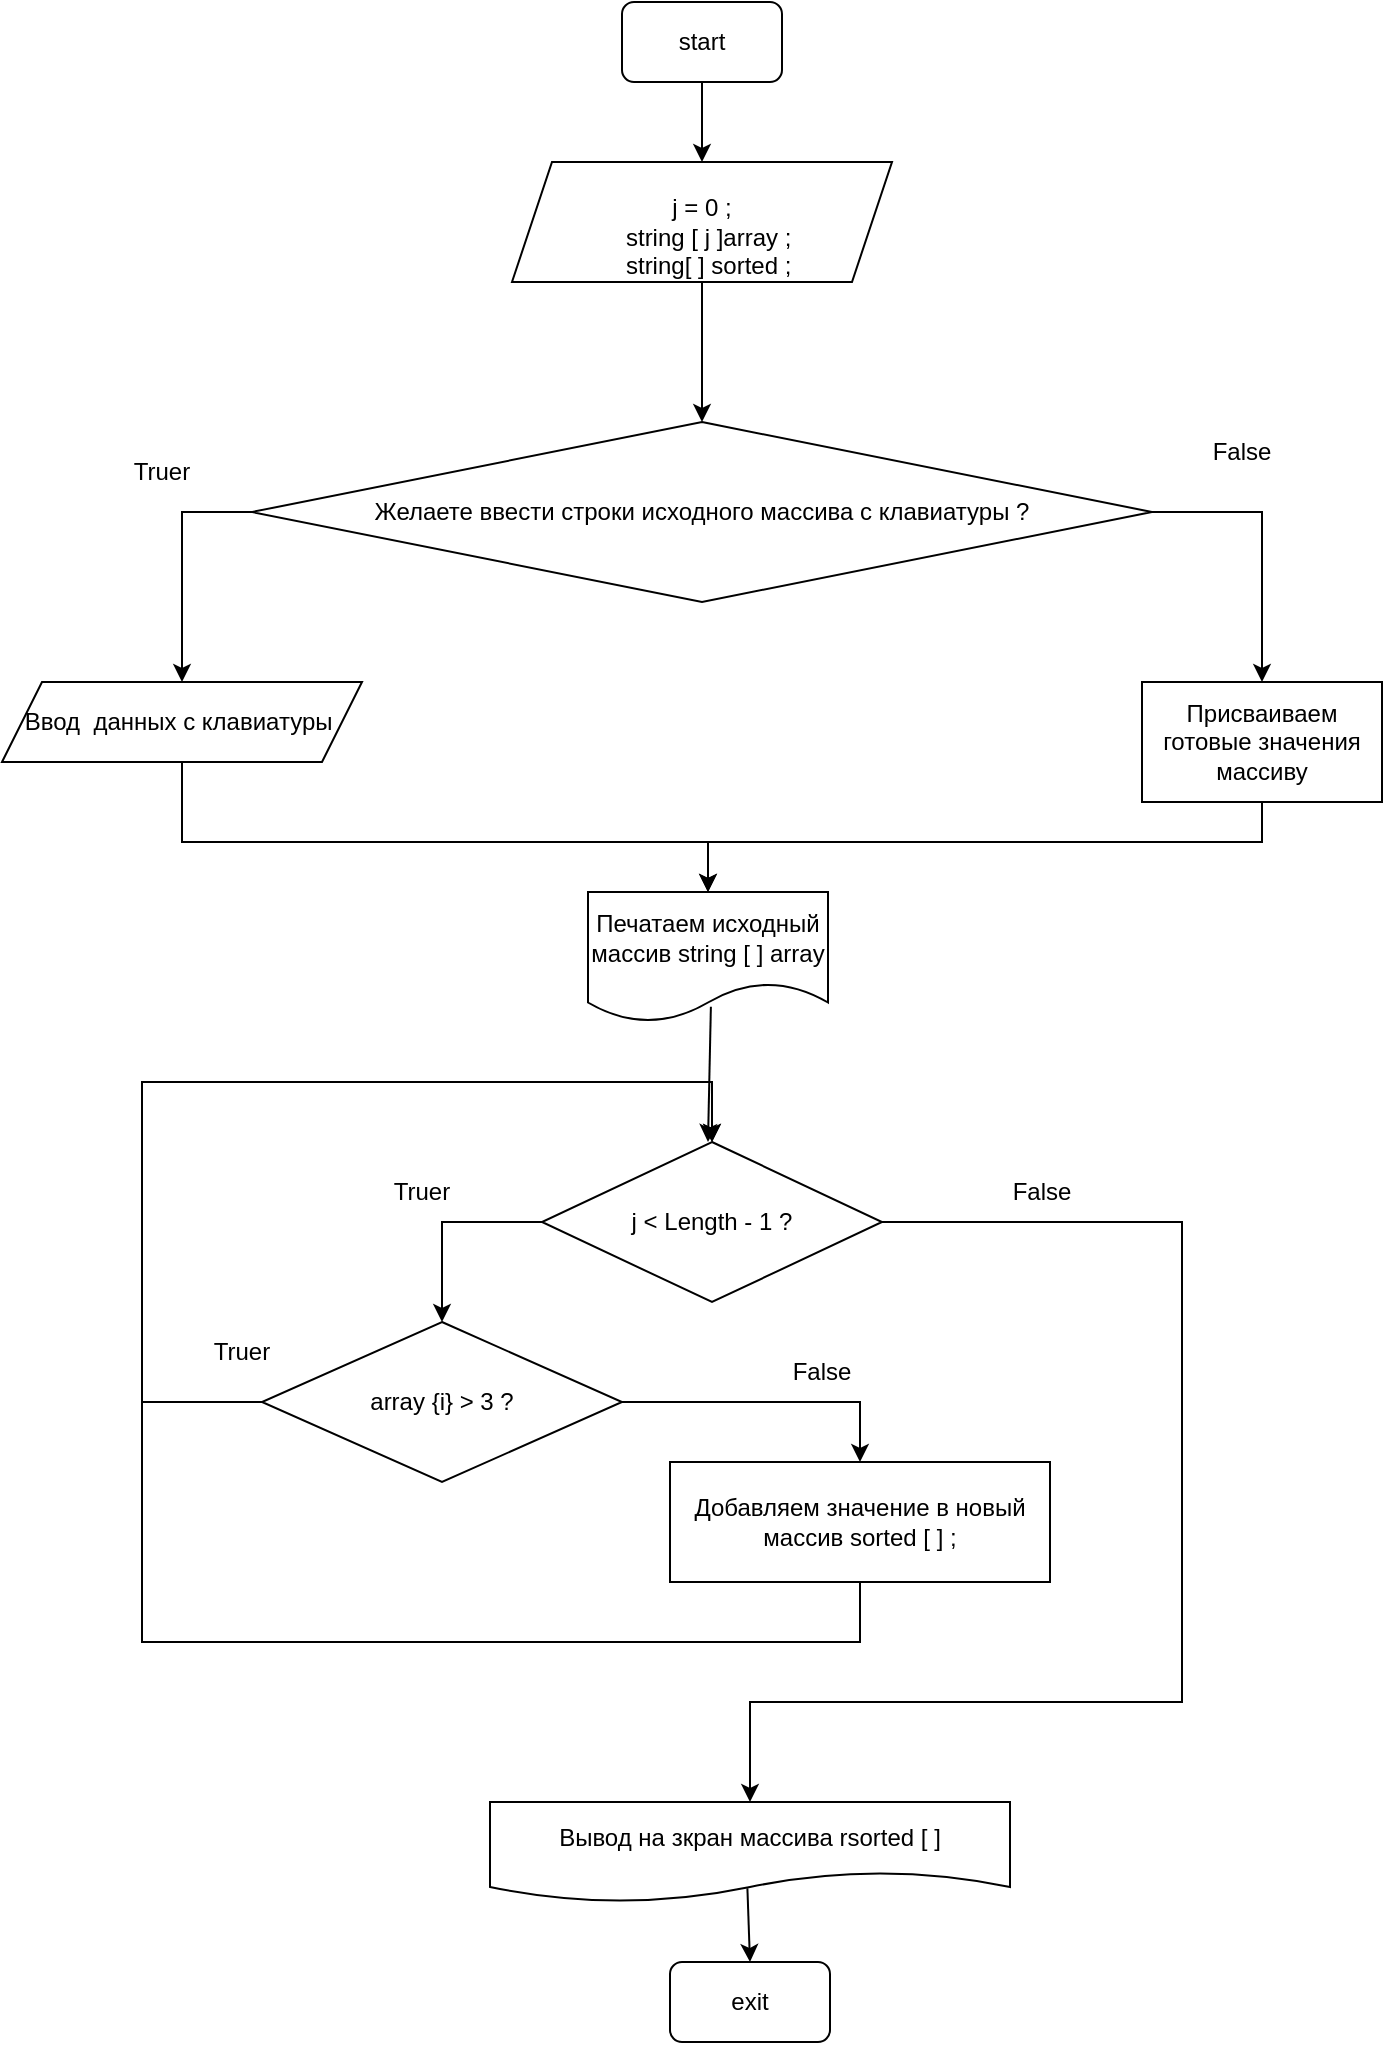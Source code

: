 <mxfile version="21.6.8" type="device">
  <diagram id="C5RBs43oDa-KdzZeNtuy" name="Page-1">
    <mxGraphModel dx="784" dy="589" grid="1" gridSize="10" guides="1" tooltips="1" connect="1" arrows="1" fold="1" page="1" pageScale="1" pageWidth="827" pageHeight="1169" math="0" shadow="0">
      <root>
        <mxCell id="WIyWlLk6GJQsqaUBKTNV-0" />
        <mxCell id="WIyWlLk6GJQsqaUBKTNV-1" parent="WIyWlLk6GJQsqaUBKTNV-0" />
        <mxCell id="_0gkZcLQSSdci-LHx_5b-1" value="start" style="rounded=1;whiteSpace=wrap;html=1;" parent="WIyWlLk6GJQsqaUBKTNV-1" vertex="1">
          <mxGeometry x="350" y="100" width="80" height="40" as="geometry" />
        </mxCell>
        <mxCell id="_0gkZcLQSSdci-LHx_5b-9" value="&lt;font style=&quot;&quot;&gt;&lt;br&gt;&lt;font style=&quot;font-size: 12px;&quot;&gt;j = 0 ;&lt;br&gt;&amp;nbsp; string [ j ]array ;&lt;br&gt;&amp;nbsp; string[ ] sorted ;&lt;/font&gt;&lt;/font&gt;" style="shape=parallelogram;perimeter=parallelogramPerimeter;whiteSpace=wrap;html=1;fixedSize=1;" parent="WIyWlLk6GJQsqaUBKTNV-1" vertex="1">
          <mxGeometry x="295" y="180" width="190" height="60" as="geometry" />
        </mxCell>
        <mxCell id="_0gkZcLQSSdci-LHx_5b-12" value="Желаете ввести строки исходного массива с клавиатуры ?" style="rhombus;whiteSpace=wrap;html=1;" parent="WIyWlLk6GJQsqaUBKTNV-1" vertex="1">
          <mxGeometry x="165" y="310" width="450" height="90" as="geometry" />
        </mxCell>
        <mxCell id="_0gkZcLQSSdci-LHx_5b-18" style="edgeStyle=orthogonalEdgeStyle;rounded=0;orthogonalLoop=1;jettySize=auto;html=1;exitX=0.5;exitY=1;exitDx=0;exitDy=0;" parent="WIyWlLk6GJQsqaUBKTNV-1" edge="1">
          <mxGeometry relative="1" as="geometry">
            <mxPoint x="392.5" y="875" as="sourcePoint" />
            <mxPoint x="392.5" y="875" as="targetPoint" />
          </mxGeometry>
        </mxCell>
        <mxCell id="_0gkZcLQSSdci-LHx_5b-33" value="Вывод на зкран массива rsorted [ ]" style="shape=document;whiteSpace=wrap;html=1;boundedLbl=1;" parent="WIyWlLk6GJQsqaUBKTNV-1" vertex="1">
          <mxGeometry x="284" y="1000" width="260" height="50" as="geometry" />
        </mxCell>
        <mxCell id="_0gkZcLQSSdci-LHx_5b-34" value="exit" style="rounded=1;whiteSpace=wrap;html=1;" parent="WIyWlLk6GJQsqaUBKTNV-1" vertex="1">
          <mxGeometry x="374" y="1080" width="80" height="40" as="geometry" />
        </mxCell>
        <mxCell id="_0gkZcLQSSdci-LHx_5b-36" value="" style="endArrow=classic;html=1;rounded=0;exitX=0.495;exitY=0.863;exitDx=0;exitDy=0;exitPerimeter=0;entryX=0.5;entryY=0;entryDx=0;entryDy=0;" parent="WIyWlLk6GJQsqaUBKTNV-1" source="_0gkZcLQSSdci-LHx_5b-33" target="_0gkZcLQSSdci-LHx_5b-34" edge="1">
          <mxGeometry width="50" height="50" relative="1" as="geometry">
            <mxPoint x="530" y="930" as="sourcePoint" />
            <mxPoint x="580" y="880" as="targetPoint" />
          </mxGeometry>
        </mxCell>
        <mxCell id="9njiaVPQ9QJeUUoQlHI0-0" value="" style="endArrow=classic;html=1;rounded=0;entryX=0.5;entryY=0;entryDx=0;entryDy=0;exitX=0.5;exitY=1;exitDx=0;exitDy=0;" parent="WIyWlLk6GJQsqaUBKTNV-1" source="_0gkZcLQSSdci-LHx_5b-1" target="_0gkZcLQSSdci-LHx_5b-9" edge="1">
          <mxGeometry width="50" height="50" relative="1" as="geometry">
            <mxPoint x="390.4" y="214.4" as="sourcePoint" />
            <mxPoint x="430" y="280" as="targetPoint" />
          </mxGeometry>
        </mxCell>
        <mxCell id="yilw0eWiS2ek3eIa9h9I-2" value="" style="endArrow=classic;html=1;rounded=0;exitX=0.5;exitY=1;exitDx=0;exitDy=0;entryX=0.5;entryY=0;entryDx=0;entryDy=0;" edge="1" parent="WIyWlLk6GJQsqaUBKTNV-1" source="_0gkZcLQSSdci-LHx_5b-9" target="_0gkZcLQSSdci-LHx_5b-12">
          <mxGeometry width="50" height="50" relative="1" as="geometry">
            <mxPoint x="370" y="430" as="sourcePoint" />
            <mxPoint x="420" y="380" as="targetPoint" />
          </mxGeometry>
        </mxCell>
        <mxCell id="yilw0eWiS2ek3eIa9h9I-6" value="&lt;font style=&quot;font-size: 12px;&quot;&gt;Присваиваем готовые значения массиву&lt;/font&gt;" style="rounded=0;whiteSpace=wrap;html=1;" vertex="1" parent="WIyWlLk6GJQsqaUBKTNV-1">
          <mxGeometry x="610" y="440" width="120" height="60" as="geometry" />
        </mxCell>
        <mxCell id="yilw0eWiS2ek3eIa9h9I-7" value="" style="endArrow=classic;html=1;rounded=0;exitX=0;exitY=0.5;exitDx=0;exitDy=0;entryX=0.5;entryY=0;entryDx=0;entryDy=0;" edge="1" parent="WIyWlLk6GJQsqaUBKTNV-1" source="_0gkZcLQSSdci-LHx_5b-12">
          <mxGeometry width="50" height="50" relative="1" as="geometry">
            <mxPoint x="70" y="250" as="sourcePoint" />
            <mxPoint x="130" y="440" as="targetPoint" />
            <Array as="points">
              <mxPoint x="130" y="355" />
            </Array>
          </mxGeometry>
        </mxCell>
        <mxCell id="yilw0eWiS2ek3eIa9h9I-8" value="" style="endArrow=classic;html=1;rounded=0;exitX=1;exitY=0.5;exitDx=0;exitDy=0;entryX=0.5;entryY=0;entryDx=0;entryDy=0;" edge="1" parent="WIyWlLk6GJQsqaUBKTNV-1" source="_0gkZcLQSSdci-LHx_5b-12" target="yilw0eWiS2ek3eIa9h9I-6">
          <mxGeometry width="50" height="50" relative="1" as="geometry">
            <mxPoint x="690" y="300" as="sourcePoint" />
            <mxPoint x="740" y="250" as="targetPoint" />
            <Array as="points">
              <mxPoint x="670" y="355" />
            </Array>
          </mxGeometry>
        </mxCell>
        <mxCell id="yilw0eWiS2ek3eIa9h9I-9" value="Ввод&amp;nbsp; данных с клавиатуры&amp;nbsp;" style="shape=parallelogram;perimeter=parallelogramPerimeter;whiteSpace=wrap;html=1;fixedSize=1;" vertex="1" parent="WIyWlLk6GJQsqaUBKTNV-1">
          <mxGeometry x="40" y="440" width="180" height="40" as="geometry" />
        </mxCell>
        <mxCell id="yilw0eWiS2ek3eIa9h9I-10" value="Truer" style="text;html=1;strokeColor=none;fillColor=none;align=center;verticalAlign=middle;whiteSpace=wrap;rounded=0;" vertex="1" parent="WIyWlLk6GJQsqaUBKTNV-1">
          <mxGeometry x="90" y="320" width="60" height="30" as="geometry" />
        </mxCell>
        <mxCell id="yilw0eWiS2ek3eIa9h9I-11" value="False" style="text;html=1;strokeColor=none;fillColor=none;align=center;verticalAlign=middle;whiteSpace=wrap;rounded=0;" vertex="1" parent="WIyWlLk6GJQsqaUBKTNV-1">
          <mxGeometry x="630" y="310" width="60" height="30" as="geometry" />
        </mxCell>
        <mxCell id="yilw0eWiS2ek3eIa9h9I-12" value="Печатаем исходный массив string [ ] array" style="shape=document;whiteSpace=wrap;html=1;boundedLbl=1;" vertex="1" parent="WIyWlLk6GJQsqaUBKTNV-1">
          <mxGeometry x="333" y="545" width="120" height="65" as="geometry" />
        </mxCell>
        <mxCell id="yilw0eWiS2ek3eIa9h9I-13" value="" style="endArrow=classic;html=1;rounded=0;exitX=0.5;exitY=1;exitDx=0;exitDy=0;entryX=0.5;entryY=0;entryDx=0;entryDy=0;" edge="1" parent="WIyWlLk6GJQsqaUBKTNV-1" source="yilw0eWiS2ek3eIa9h9I-9" target="yilw0eWiS2ek3eIa9h9I-12">
          <mxGeometry width="50" height="50" relative="1" as="geometry">
            <mxPoint x="100" y="630" as="sourcePoint" />
            <mxPoint x="150" y="580" as="targetPoint" />
            <Array as="points">
              <mxPoint x="130" y="520" />
              <mxPoint x="393" y="520" />
            </Array>
          </mxGeometry>
        </mxCell>
        <mxCell id="yilw0eWiS2ek3eIa9h9I-14" value="" style="endArrow=classic;html=1;rounded=0;exitX=0.5;exitY=1;exitDx=0;exitDy=0;entryX=0.5;entryY=0;entryDx=0;entryDy=0;" edge="1" parent="WIyWlLk6GJQsqaUBKTNV-1" source="yilw0eWiS2ek3eIa9h9I-6" target="yilw0eWiS2ek3eIa9h9I-12">
          <mxGeometry width="50" height="50" relative="1" as="geometry">
            <mxPoint x="560" y="640" as="sourcePoint" />
            <mxPoint x="610" y="590" as="targetPoint" />
            <Array as="points">
              <mxPoint x="670" y="520" />
              <mxPoint x="393" y="520" />
            </Array>
          </mxGeometry>
        </mxCell>
        <mxCell id="yilw0eWiS2ek3eIa9h9I-16" value="" style="endArrow=classic;html=1;rounded=0;exitX=0.512;exitY=0.883;exitDx=0;exitDy=0;exitPerimeter=0;entryX=0.5;entryY=0;entryDx=0;entryDy=0;" edge="1" parent="WIyWlLk6GJQsqaUBKTNV-1" source="yilw0eWiS2ek3eIa9h9I-12">
          <mxGeometry width="50" height="50" relative="1" as="geometry">
            <mxPoint x="590" y="630" as="sourcePoint" />
            <mxPoint x="393" y="670" as="targetPoint" />
          </mxGeometry>
        </mxCell>
        <mxCell id="yilw0eWiS2ek3eIa9h9I-18" value="Добавляем значение в новый массив sorted [ ] ;" style="rounded=0;whiteSpace=wrap;html=1;" vertex="1" parent="WIyWlLk6GJQsqaUBKTNV-1">
          <mxGeometry x="374" y="830" width="190" height="60" as="geometry" />
        </mxCell>
        <mxCell id="yilw0eWiS2ek3eIa9h9I-19" value="j &amp;lt; Length - 1 ?" style="rhombus;whiteSpace=wrap;html=1;" vertex="1" parent="WIyWlLk6GJQsqaUBKTNV-1">
          <mxGeometry x="310" y="670" width="170" height="80" as="geometry" />
        </mxCell>
        <mxCell id="yilw0eWiS2ek3eIa9h9I-20" value="array {i} &amp;gt; 3 ?" style="rhombus;whiteSpace=wrap;html=1;" vertex="1" parent="WIyWlLk6GJQsqaUBKTNV-1">
          <mxGeometry x="170" y="760" width="180" height="80" as="geometry" />
        </mxCell>
        <mxCell id="yilw0eWiS2ek3eIa9h9I-21" value="" style="endArrow=classic;html=1;rounded=0;exitX=0;exitY=0.5;exitDx=0;exitDy=0;entryX=0.5;entryY=0;entryDx=0;entryDy=0;" edge="1" parent="WIyWlLk6GJQsqaUBKTNV-1" source="yilw0eWiS2ek3eIa9h9I-19" target="yilw0eWiS2ek3eIa9h9I-20">
          <mxGeometry width="50" height="50" relative="1" as="geometry">
            <mxPoint x="150" y="670" as="sourcePoint" />
            <mxPoint x="200" y="620" as="targetPoint" />
            <Array as="points">
              <mxPoint x="260" y="710" />
            </Array>
          </mxGeometry>
        </mxCell>
        <mxCell id="yilw0eWiS2ek3eIa9h9I-22" value="Truer" style="text;html=1;strokeColor=none;fillColor=none;align=center;verticalAlign=middle;whiteSpace=wrap;rounded=0;" vertex="1" parent="WIyWlLk6GJQsqaUBKTNV-1">
          <mxGeometry x="220" y="680" width="60" height="30" as="geometry" />
        </mxCell>
        <mxCell id="yilw0eWiS2ek3eIa9h9I-23" value="" style="endArrow=classic;html=1;rounded=0;exitX=1;exitY=0.5;exitDx=0;exitDy=0;entryX=0.5;entryY=0;entryDx=0;entryDy=0;" edge="1" parent="WIyWlLk6GJQsqaUBKTNV-1" source="yilw0eWiS2ek3eIa9h9I-20" target="yilw0eWiS2ek3eIa9h9I-18">
          <mxGeometry width="50" height="50" relative="1" as="geometry">
            <mxPoint x="530" y="780" as="sourcePoint" />
            <mxPoint x="580" y="730" as="targetPoint" />
            <Array as="points">
              <mxPoint x="469" y="800" />
            </Array>
          </mxGeometry>
        </mxCell>
        <mxCell id="yilw0eWiS2ek3eIa9h9I-24" value="False" style="text;html=1;strokeColor=none;fillColor=none;align=center;verticalAlign=middle;whiteSpace=wrap;rounded=0;" vertex="1" parent="WIyWlLk6GJQsqaUBKTNV-1">
          <mxGeometry x="420" y="770" width="60" height="30" as="geometry" />
        </mxCell>
        <mxCell id="yilw0eWiS2ek3eIa9h9I-25" value="" style="endArrow=classic;html=1;rounded=0;exitX=0.5;exitY=1;exitDx=0;exitDy=0;entryX=0.5;entryY=0;entryDx=0;entryDy=0;" edge="1" parent="WIyWlLk6GJQsqaUBKTNV-1" source="yilw0eWiS2ek3eIa9h9I-18" target="yilw0eWiS2ek3eIa9h9I-19">
          <mxGeometry width="50" height="50" relative="1" as="geometry">
            <mxPoint x="620" y="930" as="sourcePoint" />
            <mxPoint x="670" y="880" as="targetPoint" />
            <Array as="points">
              <mxPoint x="469" y="920" />
              <mxPoint x="110" y="920" />
              <mxPoint x="110" y="640" />
              <mxPoint x="395" y="640" />
            </Array>
          </mxGeometry>
        </mxCell>
        <mxCell id="yilw0eWiS2ek3eIa9h9I-28" value="" style="endArrow=classic;html=1;rounded=0;exitX=0;exitY=0.5;exitDx=0;exitDy=0;entryX=0.5;entryY=0;entryDx=0;entryDy=0;" edge="1" parent="WIyWlLk6GJQsqaUBKTNV-1" source="yilw0eWiS2ek3eIa9h9I-20" target="yilw0eWiS2ek3eIa9h9I-19">
          <mxGeometry width="50" height="50" relative="1" as="geometry">
            <mxPoint x="180" y="680" as="sourcePoint" />
            <mxPoint x="230" y="630" as="targetPoint" />
            <Array as="points">
              <mxPoint x="110" y="800" />
              <mxPoint x="110" y="640" />
              <mxPoint x="395" y="640" />
            </Array>
          </mxGeometry>
        </mxCell>
        <mxCell id="yilw0eWiS2ek3eIa9h9I-29" value="" style="endArrow=classic;html=1;rounded=0;exitX=1;exitY=0.5;exitDx=0;exitDy=0;entryX=0.5;entryY=0;entryDx=0;entryDy=0;" edge="1" parent="WIyWlLk6GJQsqaUBKTNV-1" source="yilw0eWiS2ek3eIa9h9I-19" target="_0gkZcLQSSdci-LHx_5b-33">
          <mxGeometry width="50" height="50" relative="1" as="geometry">
            <mxPoint x="620" y="690" as="sourcePoint" />
            <mxPoint x="670" y="640" as="targetPoint" />
            <Array as="points">
              <mxPoint x="630" y="710" />
              <mxPoint x="630" y="950" />
              <mxPoint x="414" y="950" />
            </Array>
          </mxGeometry>
        </mxCell>
        <mxCell id="yilw0eWiS2ek3eIa9h9I-31" value="Truer" style="text;html=1;strokeColor=none;fillColor=none;align=center;verticalAlign=middle;whiteSpace=wrap;rounded=0;" vertex="1" parent="WIyWlLk6GJQsqaUBKTNV-1">
          <mxGeometry x="130" y="760" width="60" height="30" as="geometry" />
        </mxCell>
        <mxCell id="yilw0eWiS2ek3eIa9h9I-32" value="False" style="text;html=1;strokeColor=none;fillColor=none;align=center;verticalAlign=middle;whiteSpace=wrap;rounded=0;" vertex="1" parent="WIyWlLk6GJQsqaUBKTNV-1">
          <mxGeometry x="530" y="680" width="60" height="30" as="geometry" />
        </mxCell>
      </root>
    </mxGraphModel>
  </diagram>
</mxfile>
